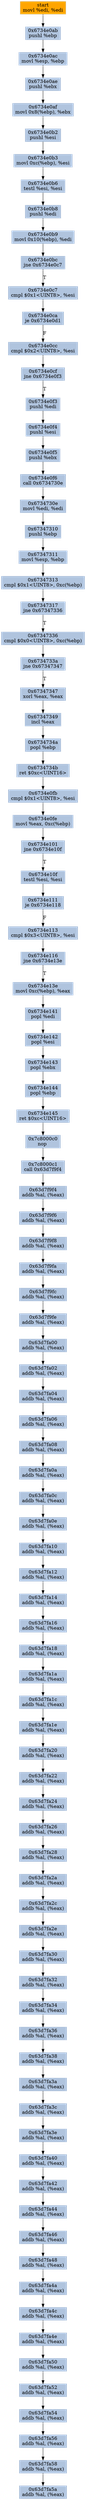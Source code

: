 digraph G {
node[shape=rectangle,style=filled,fillcolor=lightsteelblue,color=lightsteelblue]
bgcolor="transparent"
a0x6734e0a9movl_edi_edi[label="start\nmovl %edi, %edi",color="lightgrey",fillcolor="orange"];
a0x6734e0abpushl_ebp[label="0x6734e0ab\npushl %ebp"];
a0x6734e0acmovl_esp_ebp[label="0x6734e0ac\nmovl %esp, %ebp"];
a0x6734e0aepushl_ebx[label="0x6734e0ae\npushl %ebx"];
a0x6734e0afmovl_0x8ebp__ebx[label="0x6734e0af\nmovl 0x8(%ebp), %ebx"];
a0x6734e0b2pushl_esi[label="0x6734e0b2\npushl %esi"];
a0x6734e0b3movl_0xcebp__esi[label="0x6734e0b3\nmovl 0xc(%ebp), %esi"];
a0x6734e0b6testl_esi_esi[label="0x6734e0b6\ntestl %esi, %esi"];
a0x6734e0b8pushl_edi[label="0x6734e0b8\npushl %edi"];
a0x6734e0b9movl_0x10ebp__edi[label="0x6734e0b9\nmovl 0x10(%ebp), %edi"];
a0x6734e0bcjne_0x6734e0c7[label="0x6734e0bc\njne 0x6734e0c7"];
a0x6734e0c7cmpl_0x1UINT8_esi[label="0x6734e0c7\ncmpl $0x1<UINT8>, %esi"];
a0x6734e0caje_0x6734e0d1[label="0x6734e0ca\nje 0x6734e0d1"];
a0x6734e0cccmpl_0x2UINT8_esi[label="0x6734e0cc\ncmpl $0x2<UINT8>, %esi"];
a0x6734e0cfjne_0x6734e0f3[label="0x6734e0cf\njne 0x6734e0f3"];
a0x6734e0f3pushl_edi[label="0x6734e0f3\npushl %edi"];
a0x6734e0f4pushl_esi[label="0x6734e0f4\npushl %esi"];
a0x6734e0f5pushl_ebx[label="0x6734e0f5\npushl %ebx"];
a0x6734e0f6call_0x6734730e[label="0x6734e0f6\ncall 0x6734730e"];
a0x6734730emovl_edi_edi[label="0x6734730e\nmovl %edi, %edi"];
a0x67347310pushl_ebp[label="0x67347310\npushl %ebp"];
a0x67347311movl_esp_ebp[label="0x67347311\nmovl %esp, %ebp"];
a0x67347313cmpl_0x1UINT8_0xcebp_[label="0x67347313\ncmpl $0x1<UINT8>, 0xc(%ebp)"];
a0x67347317jne_0x67347336[label="0x67347317\njne 0x67347336"];
a0x67347336cmpl_0x0UINT8_0xcebp_[label="0x67347336\ncmpl $0x0<UINT8>, 0xc(%ebp)"];
a0x6734733ajne_0x67347347[label="0x6734733a\njne 0x67347347"];
a0x67347347xorl_eax_eax[label="0x67347347\nxorl %eax, %eax"];
a0x67347349incl_eax[label="0x67347349\nincl %eax"];
a0x6734734apopl_ebp[label="0x6734734a\npopl %ebp"];
a0x6734734bret_0xcUINT16[label="0x6734734b\nret $0xc<UINT16>"];
a0x6734e0fbcmpl_0x1UINT8_esi[label="0x6734e0fb\ncmpl $0x1<UINT8>, %esi"];
a0x6734e0femovl_eax_0xcebp_[label="0x6734e0fe\nmovl %eax, 0xc(%ebp)"];
a0x6734e101jne_0x6734e10f[label="0x6734e101\njne 0x6734e10f"];
a0x6734e10ftestl_esi_esi[label="0x6734e10f\ntestl %esi, %esi"];
a0x6734e111je_0x6734e118[label="0x6734e111\nje 0x6734e118"];
a0x6734e113cmpl_0x3UINT8_esi[label="0x6734e113\ncmpl $0x3<UINT8>, %esi"];
a0x6734e116jne_0x6734e13e[label="0x6734e116\njne 0x6734e13e"];
a0x6734e13emovl_0xcebp__eax[label="0x6734e13e\nmovl 0xc(%ebp), %eax"];
a0x6734e141popl_edi[label="0x6734e141\npopl %edi"];
a0x6734e142popl_esi[label="0x6734e142\npopl %esi"];
a0x6734e143popl_ebx[label="0x6734e143\npopl %ebx"];
a0x6734e144popl_ebp[label="0x6734e144\npopl %ebp"];
a0x6734e145ret_0xcUINT16[label="0x6734e145\nret $0xc<UINT16>"];
a0x7c8000c0nop_[label="0x7c8000c0\nnop "];
a0x7c8000c1call_0x63d7f9f4[label="0x7c8000c1\ncall 0x63d7f9f4"];
a0x63d7f9f4addb_al_eax_[label="0x63d7f9f4\naddb %al, (%eax)"];
a0x63d7f9f6addb_al_eax_[label="0x63d7f9f6\naddb %al, (%eax)"];
a0x63d7f9f8addb_al_eax_[label="0x63d7f9f8\naddb %al, (%eax)"];
a0x63d7f9faaddb_al_eax_[label="0x63d7f9fa\naddb %al, (%eax)"];
a0x63d7f9fcaddb_al_eax_[label="0x63d7f9fc\naddb %al, (%eax)"];
a0x63d7f9feaddb_al_eax_[label="0x63d7f9fe\naddb %al, (%eax)"];
a0x63d7fa00addb_al_eax_[label="0x63d7fa00\naddb %al, (%eax)"];
a0x63d7fa02addb_al_eax_[label="0x63d7fa02\naddb %al, (%eax)"];
a0x63d7fa04addb_al_eax_[label="0x63d7fa04\naddb %al, (%eax)"];
a0x63d7fa06addb_al_eax_[label="0x63d7fa06\naddb %al, (%eax)"];
a0x63d7fa08addb_al_eax_[label="0x63d7fa08\naddb %al, (%eax)"];
a0x63d7fa0aaddb_al_eax_[label="0x63d7fa0a\naddb %al, (%eax)"];
a0x63d7fa0caddb_al_eax_[label="0x63d7fa0c\naddb %al, (%eax)"];
a0x63d7fa0eaddb_al_eax_[label="0x63d7fa0e\naddb %al, (%eax)"];
a0x63d7fa10addb_al_eax_[label="0x63d7fa10\naddb %al, (%eax)"];
a0x63d7fa12addb_al_eax_[label="0x63d7fa12\naddb %al, (%eax)"];
a0x63d7fa14addb_al_eax_[label="0x63d7fa14\naddb %al, (%eax)"];
a0x63d7fa16addb_al_eax_[label="0x63d7fa16\naddb %al, (%eax)"];
a0x63d7fa18addb_al_eax_[label="0x63d7fa18\naddb %al, (%eax)"];
a0x63d7fa1aaddb_al_eax_[label="0x63d7fa1a\naddb %al, (%eax)"];
a0x63d7fa1caddb_al_eax_[label="0x63d7fa1c\naddb %al, (%eax)"];
a0x63d7fa1eaddb_al_eax_[label="0x63d7fa1e\naddb %al, (%eax)"];
a0x63d7fa20addb_al_eax_[label="0x63d7fa20\naddb %al, (%eax)"];
a0x63d7fa22addb_al_eax_[label="0x63d7fa22\naddb %al, (%eax)"];
a0x63d7fa24addb_al_eax_[label="0x63d7fa24\naddb %al, (%eax)"];
a0x63d7fa26addb_al_eax_[label="0x63d7fa26\naddb %al, (%eax)"];
a0x63d7fa28addb_al_eax_[label="0x63d7fa28\naddb %al, (%eax)"];
a0x63d7fa2aaddb_al_eax_[label="0x63d7fa2a\naddb %al, (%eax)"];
a0x63d7fa2caddb_al_eax_[label="0x63d7fa2c\naddb %al, (%eax)"];
a0x63d7fa2eaddb_al_eax_[label="0x63d7fa2e\naddb %al, (%eax)"];
a0x63d7fa30addb_al_eax_[label="0x63d7fa30\naddb %al, (%eax)"];
a0x63d7fa32addb_al_eax_[label="0x63d7fa32\naddb %al, (%eax)"];
a0x63d7fa34addb_al_eax_[label="0x63d7fa34\naddb %al, (%eax)"];
a0x63d7fa36addb_al_eax_[label="0x63d7fa36\naddb %al, (%eax)"];
a0x63d7fa38addb_al_eax_[label="0x63d7fa38\naddb %al, (%eax)"];
a0x63d7fa3aaddb_al_eax_[label="0x63d7fa3a\naddb %al, (%eax)"];
a0x63d7fa3caddb_al_eax_[label="0x63d7fa3c\naddb %al, (%eax)"];
a0x63d7fa3eaddb_al_eax_[label="0x63d7fa3e\naddb %al, (%eax)"];
a0x63d7fa40addb_al_eax_[label="0x63d7fa40\naddb %al, (%eax)"];
a0x63d7fa42addb_al_eax_[label="0x63d7fa42\naddb %al, (%eax)"];
a0x63d7fa44addb_al_eax_[label="0x63d7fa44\naddb %al, (%eax)"];
a0x63d7fa46addb_al_eax_[label="0x63d7fa46\naddb %al, (%eax)"];
a0x63d7fa48addb_al_eax_[label="0x63d7fa48\naddb %al, (%eax)"];
a0x63d7fa4aaddb_al_eax_[label="0x63d7fa4a\naddb %al, (%eax)"];
a0x63d7fa4caddb_al_eax_[label="0x63d7fa4c\naddb %al, (%eax)"];
a0x63d7fa4eaddb_al_eax_[label="0x63d7fa4e\naddb %al, (%eax)"];
a0x63d7fa50addb_al_eax_[label="0x63d7fa50\naddb %al, (%eax)"];
a0x63d7fa52addb_al_eax_[label="0x63d7fa52\naddb %al, (%eax)"];
a0x63d7fa54addb_al_eax_[label="0x63d7fa54\naddb %al, (%eax)"];
a0x63d7fa56addb_al_eax_[label="0x63d7fa56\naddb %al, (%eax)"];
a0x63d7fa58addb_al_eax_[label="0x63d7fa58\naddb %al, (%eax)"];
a0x63d7fa5aaddb_al_eax_[label="0x63d7fa5a\naddb %al, (%eax)"];
a0x6734e0a9movl_edi_edi -> a0x6734e0abpushl_ebp [color="#000000"];
a0x6734e0abpushl_ebp -> a0x6734e0acmovl_esp_ebp [color="#000000"];
a0x6734e0acmovl_esp_ebp -> a0x6734e0aepushl_ebx [color="#000000"];
a0x6734e0aepushl_ebx -> a0x6734e0afmovl_0x8ebp__ebx [color="#000000"];
a0x6734e0afmovl_0x8ebp__ebx -> a0x6734e0b2pushl_esi [color="#000000"];
a0x6734e0b2pushl_esi -> a0x6734e0b3movl_0xcebp__esi [color="#000000"];
a0x6734e0b3movl_0xcebp__esi -> a0x6734e0b6testl_esi_esi [color="#000000"];
a0x6734e0b6testl_esi_esi -> a0x6734e0b8pushl_edi [color="#000000"];
a0x6734e0b8pushl_edi -> a0x6734e0b9movl_0x10ebp__edi [color="#000000"];
a0x6734e0b9movl_0x10ebp__edi -> a0x6734e0bcjne_0x6734e0c7 [color="#000000"];
a0x6734e0bcjne_0x6734e0c7 -> a0x6734e0c7cmpl_0x1UINT8_esi [color="#000000",label="T"];
a0x6734e0c7cmpl_0x1UINT8_esi -> a0x6734e0caje_0x6734e0d1 [color="#000000"];
a0x6734e0caje_0x6734e0d1 -> a0x6734e0cccmpl_0x2UINT8_esi [color="#000000",label="F"];
a0x6734e0cccmpl_0x2UINT8_esi -> a0x6734e0cfjne_0x6734e0f3 [color="#000000"];
a0x6734e0cfjne_0x6734e0f3 -> a0x6734e0f3pushl_edi [color="#000000",label="T"];
a0x6734e0f3pushl_edi -> a0x6734e0f4pushl_esi [color="#000000"];
a0x6734e0f4pushl_esi -> a0x6734e0f5pushl_ebx [color="#000000"];
a0x6734e0f5pushl_ebx -> a0x6734e0f6call_0x6734730e [color="#000000"];
a0x6734e0f6call_0x6734730e -> a0x6734730emovl_edi_edi [color="#000000"];
a0x6734730emovl_edi_edi -> a0x67347310pushl_ebp [color="#000000"];
a0x67347310pushl_ebp -> a0x67347311movl_esp_ebp [color="#000000"];
a0x67347311movl_esp_ebp -> a0x67347313cmpl_0x1UINT8_0xcebp_ [color="#000000"];
a0x67347313cmpl_0x1UINT8_0xcebp_ -> a0x67347317jne_0x67347336 [color="#000000"];
a0x67347317jne_0x67347336 -> a0x67347336cmpl_0x0UINT8_0xcebp_ [color="#000000",label="T"];
a0x67347336cmpl_0x0UINT8_0xcebp_ -> a0x6734733ajne_0x67347347 [color="#000000"];
a0x6734733ajne_0x67347347 -> a0x67347347xorl_eax_eax [color="#000000",label="T"];
a0x67347347xorl_eax_eax -> a0x67347349incl_eax [color="#000000"];
a0x67347349incl_eax -> a0x6734734apopl_ebp [color="#000000"];
a0x6734734apopl_ebp -> a0x6734734bret_0xcUINT16 [color="#000000"];
a0x6734734bret_0xcUINT16 -> a0x6734e0fbcmpl_0x1UINT8_esi [color="#000000"];
a0x6734e0fbcmpl_0x1UINT8_esi -> a0x6734e0femovl_eax_0xcebp_ [color="#000000"];
a0x6734e0femovl_eax_0xcebp_ -> a0x6734e101jne_0x6734e10f [color="#000000"];
a0x6734e101jne_0x6734e10f -> a0x6734e10ftestl_esi_esi [color="#000000",label="T"];
a0x6734e10ftestl_esi_esi -> a0x6734e111je_0x6734e118 [color="#000000"];
a0x6734e111je_0x6734e118 -> a0x6734e113cmpl_0x3UINT8_esi [color="#000000",label="F"];
a0x6734e113cmpl_0x3UINT8_esi -> a0x6734e116jne_0x6734e13e [color="#000000"];
a0x6734e116jne_0x6734e13e -> a0x6734e13emovl_0xcebp__eax [color="#000000",label="T"];
a0x6734e13emovl_0xcebp__eax -> a0x6734e141popl_edi [color="#000000"];
a0x6734e141popl_edi -> a0x6734e142popl_esi [color="#000000"];
a0x6734e142popl_esi -> a0x6734e143popl_ebx [color="#000000"];
a0x6734e143popl_ebx -> a0x6734e144popl_ebp [color="#000000"];
a0x6734e144popl_ebp -> a0x6734e145ret_0xcUINT16 [color="#000000"];
a0x6734e145ret_0xcUINT16 -> a0x7c8000c0nop_ [color="#000000"];
a0x7c8000c0nop_ -> a0x7c8000c1call_0x63d7f9f4 [color="#000000"];
a0x7c8000c1call_0x63d7f9f4 -> a0x63d7f9f4addb_al_eax_ [color="#000000"];
a0x63d7f9f4addb_al_eax_ -> a0x63d7f9f6addb_al_eax_ [color="#000000"];
a0x63d7f9f6addb_al_eax_ -> a0x63d7f9f8addb_al_eax_ [color="#000000"];
a0x63d7f9f8addb_al_eax_ -> a0x63d7f9faaddb_al_eax_ [color="#000000"];
a0x63d7f9faaddb_al_eax_ -> a0x63d7f9fcaddb_al_eax_ [color="#000000"];
a0x63d7f9fcaddb_al_eax_ -> a0x63d7f9feaddb_al_eax_ [color="#000000"];
a0x63d7f9feaddb_al_eax_ -> a0x63d7fa00addb_al_eax_ [color="#000000"];
a0x63d7fa00addb_al_eax_ -> a0x63d7fa02addb_al_eax_ [color="#000000"];
a0x63d7fa02addb_al_eax_ -> a0x63d7fa04addb_al_eax_ [color="#000000"];
a0x63d7fa04addb_al_eax_ -> a0x63d7fa06addb_al_eax_ [color="#000000"];
a0x63d7fa06addb_al_eax_ -> a0x63d7fa08addb_al_eax_ [color="#000000"];
a0x63d7fa08addb_al_eax_ -> a0x63d7fa0aaddb_al_eax_ [color="#000000"];
a0x63d7fa0aaddb_al_eax_ -> a0x63d7fa0caddb_al_eax_ [color="#000000"];
a0x63d7fa0caddb_al_eax_ -> a0x63d7fa0eaddb_al_eax_ [color="#000000"];
a0x63d7fa0eaddb_al_eax_ -> a0x63d7fa10addb_al_eax_ [color="#000000"];
a0x63d7fa10addb_al_eax_ -> a0x63d7fa12addb_al_eax_ [color="#000000"];
a0x63d7fa12addb_al_eax_ -> a0x63d7fa14addb_al_eax_ [color="#000000"];
a0x63d7fa14addb_al_eax_ -> a0x63d7fa16addb_al_eax_ [color="#000000"];
a0x63d7fa16addb_al_eax_ -> a0x63d7fa18addb_al_eax_ [color="#000000"];
a0x63d7fa18addb_al_eax_ -> a0x63d7fa1aaddb_al_eax_ [color="#000000"];
a0x63d7fa1aaddb_al_eax_ -> a0x63d7fa1caddb_al_eax_ [color="#000000"];
a0x63d7fa1caddb_al_eax_ -> a0x63d7fa1eaddb_al_eax_ [color="#000000"];
a0x63d7fa1eaddb_al_eax_ -> a0x63d7fa20addb_al_eax_ [color="#000000"];
a0x63d7fa20addb_al_eax_ -> a0x63d7fa22addb_al_eax_ [color="#000000"];
a0x63d7fa22addb_al_eax_ -> a0x63d7fa24addb_al_eax_ [color="#000000"];
a0x63d7fa24addb_al_eax_ -> a0x63d7fa26addb_al_eax_ [color="#000000"];
a0x63d7fa26addb_al_eax_ -> a0x63d7fa28addb_al_eax_ [color="#000000"];
a0x63d7fa28addb_al_eax_ -> a0x63d7fa2aaddb_al_eax_ [color="#000000"];
a0x63d7fa2aaddb_al_eax_ -> a0x63d7fa2caddb_al_eax_ [color="#000000"];
a0x63d7fa2caddb_al_eax_ -> a0x63d7fa2eaddb_al_eax_ [color="#000000"];
a0x63d7fa2eaddb_al_eax_ -> a0x63d7fa30addb_al_eax_ [color="#000000"];
a0x63d7fa30addb_al_eax_ -> a0x63d7fa32addb_al_eax_ [color="#000000"];
a0x63d7fa32addb_al_eax_ -> a0x63d7fa34addb_al_eax_ [color="#000000"];
a0x63d7fa34addb_al_eax_ -> a0x63d7fa36addb_al_eax_ [color="#000000"];
a0x63d7fa36addb_al_eax_ -> a0x63d7fa38addb_al_eax_ [color="#000000"];
a0x63d7fa38addb_al_eax_ -> a0x63d7fa3aaddb_al_eax_ [color="#000000"];
a0x63d7fa3aaddb_al_eax_ -> a0x63d7fa3caddb_al_eax_ [color="#000000"];
a0x63d7fa3caddb_al_eax_ -> a0x63d7fa3eaddb_al_eax_ [color="#000000"];
a0x63d7fa3eaddb_al_eax_ -> a0x63d7fa40addb_al_eax_ [color="#000000"];
a0x63d7fa40addb_al_eax_ -> a0x63d7fa42addb_al_eax_ [color="#000000"];
a0x63d7fa42addb_al_eax_ -> a0x63d7fa44addb_al_eax_ [color="#000000"];
a0x63d7fa44addb_al_eax_ -> a0x63d7fa46addb_al_eax_ [color="#000000"];
a0x63d7fa46addb_al_eax_ -> a0x63d7fa48addb_al_eax_ [color="#000000"];
a0x63d7fa48addb_al_eax_ -> a0x63d7fa4aaddb_al_eax_ [color="#000000"];
a0x63d7fa4aaddb_al_eax_ -> a0x63d7fa4caddb_al_eax_ [color="#000000"];
a0x63d7fa4caddb_al_eax_ -> a0x63d7fa4eaddb_al_eax_ [color="#000000"];
a0x63d7fa4eaddb_al_eax_ -> a0x63d7fa50addb_al_eax_ [color="#000000"];
a0x63d7fa50addb_al_eax_ -> a0x63d7fa52addb_al_eax_ [color="#000000"];
a0x63d7fa52addb_al_eax_ -> a0x63d7fa54addb_al_eax_ [color="#000000"];
a0x63d7fa54addb_al_eax_ -> a0x63d7fa56addb_al_eax_ [color="#000000"];
a0x63d7fa56addb_al_eax_ -> a0x63d7fa58addb_al_eax_ [color="#000000"];
a0x63d7fa58addb_al_eax_ -> a0x63d7fa5aaddb_al_eax_ [color="#000000"];
}
